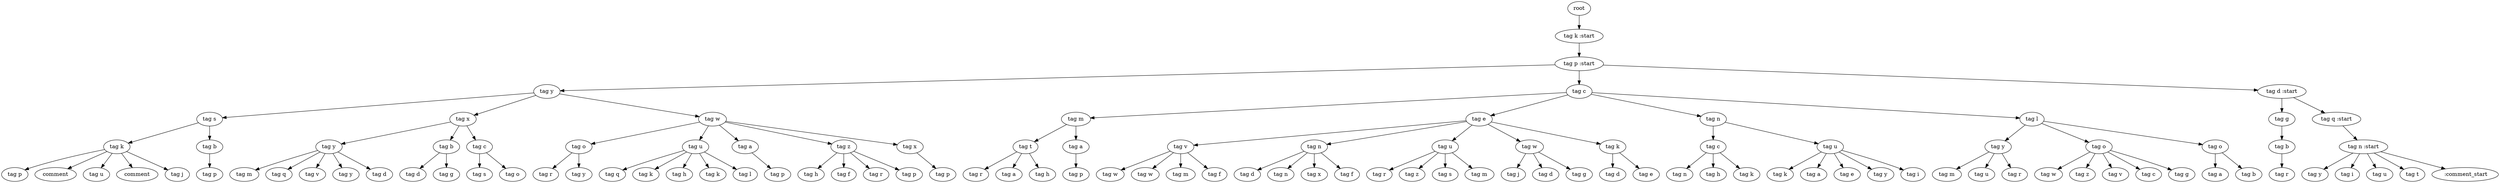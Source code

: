 digraph Tree{
0[label="root"];
0->00
00[label="tag k :start"];
00->000
000[label="tag p :start"];
000->0000
0000[label="tag y"];
0000->00000
00000[label="tag s"];
00000->000000
000000[label="tag k"];
000000->0000000
0000000[label="tag p"];
000000->0000001
0000001[label="comment"];
000000->0000002
0000002[label="tag u"];
000000->0000003
0000003[label="comment"];
000000->0000004
0000004[label="tag j"];
00000->000001
000001[label="tag b"];
000001->0000010
0000010[label="tag p"];
0000->00001
00001[label="tag x"];
00001->000010
000010[label="tag y"];
000010->0000100
0000100[label="tag m"];
000010->0000101
0000101[label="tag q"];
000010->0000102
0000102[label="tag v"];
000010->0000103
0000103[label="tag y"];
000010->0000104
0000104[label="tag d"];
00001->000011
000011[label="tag b"];
000011->0000110
0000110[label="tag d"];
000011->0000111
0000111[label="tag g"];
00001->000012
000012[label="tag c"];
000012->0000120
0000120[label="tag s"];
000012->0000121
0000121[label="tag o"];
0000->00002
00002[label="tag w"];
00002->000020
000020[label="tag o"];
000020->0000200
0000200[label="tag r"];
000020->0000201
0000201[label="tag y"];
00002->000021
000021[label="tag u"];
000021->0000210
0000210[label="tag q"];
000021->0000211
0000211[label="tag k"];
000021->0000212
0000212[label="tag h"];
000021->0000213
0000213[label="tag k"];
000021->0000214
0000214[label="tag l"];
00002->000022
000022[label="tag a"];
000022->0000220
0000220[label="tag p"];
00002->000023
000023[label="tag z"];
000023->0000230
0000230[label="tag h"];
000023->0000231
0000231[label="tag f"];
000023->0000232
0000232[label="tag r"];
000023->0000233
0000233[label="tag p"];
00002->000024
000024[label="tag x"];
000024->0000240
0000240[label="tag p"];
000->0001
0001[label="tag c"];
0001->00010
00010[label="tag m"];
00010->000100
000100[label="tag t"];
000100->0001000
0001000[label="tag r"];
000100->0001001
0001001[label="tag a"];
000100->0001002
0001002[label="tag h"];
00010->000101
000101[label="tag a"];
000101->0001010
0001010[label="tag p"];
0001->00011
00011[label="tag e"];
00011->000110
000110[label="tag v"];
000110->0001100
0001100[label="tag w"];
000110->0001101
0001101[label="tag w"];
000110->0001102
0001102[label="tag m"];
000110->0001103
0001103[label="tag f"];
00011->000111
000111[label="tag n"];
000111->0001110
0001110[label="tag d"];
000111->0001111
0001111[label="tag n"];
000111->0001112
0001112[label="tag x"];
000111->0001113
0001113[label="tag f"];
00011->000112
000112[label="tag u"];
000112->0001120
0001120[label="tag r"];
000112->0001121
0001121[label="tag z"];
000112->0001122
0001122[label="tag s"];
000112->0001123
0001123[label="tag m"];
00011->000113
000113[label="tag w"];
000113->0001130
0001130[label="tag j"];
000113->0001131
0001131[label="tag d"];
000113->0001132
0001132[label="tag g"];
00011->000114
000114[label="tag k"];
000114->0001140
0001140[label="tag d"];
000114->0001141
0001141[label="tag e"];
0001->00012
00012[label="tag n"];
00012->000120
000120[label="tag c"];
000120->0001200
0001200[label="tag n"];
000120->0001201
0001201[label="tag h"];
000120->0001202
0001202[label="tag k"];
00012->000121
000121[label="tag u"];
000121->0001210
0001210[label="tag k"];
000121->0001211
0001211[label="tag a"];
000121->0001212
0001212[label="tag e"];
000121->0001213
0001213[label="tag y"];
000121->0001214
0001214[label="tag i"];
0001->00013
00013[label="tag l"];
00013->000130
000130[label="tag y"];
000130->0001300
0001300[label="tag m"];
000130->0001301
0001301[label="tag u"];
000130->0001302
0001302[label="tag r"];
00013->000131
000131[label="tag o"];
000131->0001310
0001310[label="tag w"];
000131->0001311
0001311[label="tag z"];
000131->0001312
0001312[label="tag v"];
000131->0001313
0001313[label="tag c"];
000131->0001314
0001314[label="tag g"];
00013->000132
000132[label="tag o"];
000132->0001320
0001320[label="tag a"];
000132->0001321
0001321[label="tag b"];
000->0002
0002[label="tag d :start"];
0002->00020
00020[label="tag g"];
00020->000200
000200[label="tag b"];
000200->0002000
0002000[label="tag r"];
0002->00021
00021[label="tag q :start"];
00021->000210
000210[label="tag n :start"];
000210->0002100
0002100[label="tag y"];
000210->0002101
0002101[label="tag i"];
000210->0002102
0002102[label="tag u"];
000210->0002103
0002103[label="tag t"];
000210->0002104
0002104[label=" :comment_start"];
}

